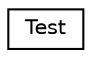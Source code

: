 digraph "Graphical Class Hierarchy"
{
  edge [fontname="Helvetica",fontsize="10",labelfontname="Helvetica",labelfontsize="10"];
  node [fontname="Helvetica",fontsize="10",shape=record];
  rankdir="LR";
  Node0 [label="Test",height=0.2,width=0.4,color="black", fillcolor="white", style="filled",URL="$struct_test.html"];
}
